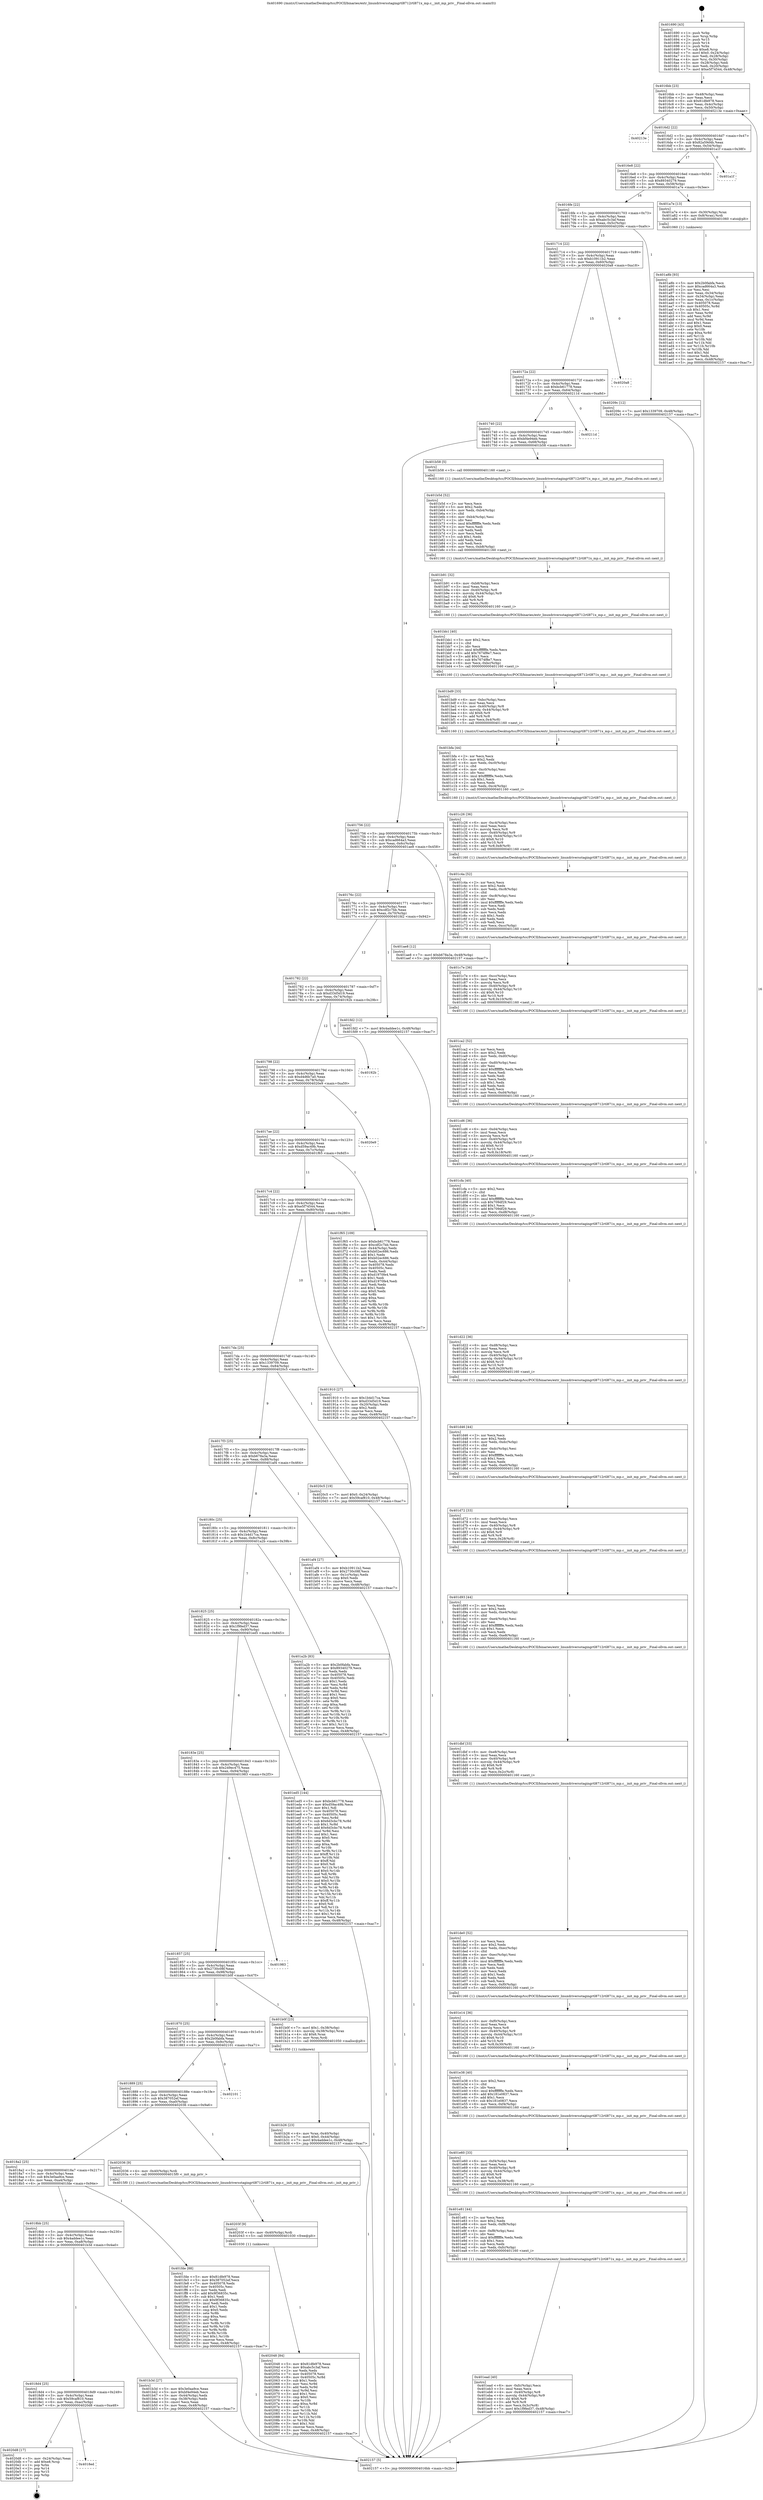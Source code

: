 digraph "0x401690" {
  label = "0x401690 (/mnt/c/Users/mathe/Desktop/tcc/POCII/binaries/extr_linuxdriversstagingrtl8712rtl871x_mp.c__init_mp_priv__Final-ollvm.out::main(0))"
  labelloc = "t"
  node[shape=record]

  Entry [label="",width=0.3,height=0.3,shape=circle,fillcolor=black,style=filled]
  "0x4016bb" [label="{
     0x4016bb [23]\l
     | [instrs]\l
     &nbsp;&nbsp;0x4016bb \<+3\>: mov -0x48(%rbp),%eax\l
     &nbsp;&nbsp;0x4016be \<+2\>: mov %eax,%ecx\l
     &nbsp;&nbsp;0x4016c0 \<+6\>: sub $0x81dfe978,%ecx\l
     &nbsp;&nbsp;0x4016c6 \<+3\>: mov %eax,-0x4c(%rbp)\l
     &nbsp;&nbsp;0x4016c9 \<+3\>: mov %ecx,-0x50(%rbp)\l
     &nbsp;&nbsp;0x4016cc \<+6\>: je 000000000040213e \<main+0xaae\>\l
  }"]
  "0x40213e" [label="{
     0x40213e\l
  }", style=dashed]
  "0x4016d2" [label="{
     0x4016d2 [22]\l
     | [instrs]\l
     &nbsp;&nbsp;0x4016d2 \<+5\>: jmp 00000000004016d7 \<main+0x47\>\l
     &nbsp;&nbsp;0x4016d7 \<+3\>: mov -0x4c(%rbp),%eax\l
     &nbsp;&nbsp;0x4016da \<+5\>: sub $0x82a59d4b,%eax\l
     &nbsp;&nbsp;0x4016df \<+3\>: mov %eax,-0x54(%rbp)\l
     &nbsp;&nbsp;0x4016e2 \<+6\>: je 0000000000401a1f \<main+0x38f\>\l
  }"]
  Exit [label="",width=0.3,height=0.3,shape=circle,fillcolor=black,style=filled,peripheries=2]
  "0x401a1f" [label="{
     0x401a1f\l
  }", style=dashed]
  "0x4016e8" [label="{
     0x4016e8 [22]\l
     | [instrs]\l
     &nbsp;&nbsp;0x4016e8 \<+5\>: jmp 00000000004016ed \<main+0x5d\>\l
     &nbsp;&nbsp;0x4016ed \<+3\>: mov -0x4c(%rbp),%eax\l
     &nbsp;&nbsp;0x4016f0 \<+5\>: sub $0x89340279,%eax\l
     &nbsp;&nbsp;0x4016f5 \<+3\>: mov %eax,-0x58(%rbp)\l
     &nbsp;&nbsp;0x4016f8 \<+6\>: je 0000000000401a7e \<main+0x3ee\>\l
  }"]
  "0x4018ed" [label="{
     0x4018ed\l
  }", style=dashed]
  "0x401a7e" [label="{
     0x401a7e [13]\l
     | [instrs]\l
     &nbsp;&nbsp;0x401a7e \<+4\>: mov -0x30(%rbp),%rax\l
     &nbsp;&nbsp;0x401a82 \<+4\>: mov 0x8(%rax),%rdi\l
     &nbsp;&nbsp;0x401a86 \<+5\>: call 0000000000401060 \<atoi@plt\>\l
     | [calls]\l
     &nbsp;&nbsp;0x401060 \{1\} (unknown)\l
  }"]
  "0x4016fe" [label="{
     0x4016fe [22]\l
     | [instrs]\l
     &nbsp;&nbsp;0x4016fe \<+5\>: jmp 0000000000401703 \<main+0x73\>\l
     &nbsp;&nbsp;0x401703 \<+3\>: mov -0x4c(%rbp),%eax\l
     &nbsp;&nbsp;0x401706 \<+5\>: sub $0xabc5c3af,%eax\l
     &nbsp;&nbsp;0x40170b \<+3\>: mov %eax,-0x5c(%rbp)\l
     &nbsp;&nbsp;0x40170e \<+6\>: je 000000000040209c \<main+0xa0c\>\l
  }"]
  "0x4020d8" [label="{
     0x4020d8 [17]\l
     | [instrs]\l
     &nbsp;&nbsp;0x4020d8 \<+3\>: mov -0x24(%rbp),%eax\l
     &nbsp;&nbsp;0x4020db \<+7\>: add $0xe8,%rsp\l
     &nbsp;&nbsp;0x4020e2 \<+1\>: pop %rbx\l
     &nbsp;&nbsp;0x4020e3 \<+2\>: pop %r14\l
     &nbsp;&nbsp;0x4020e5 \<+2\>: pop %r15\l
     &nbsp;&nbsp;0x4020e7 \<+1\>: pop %rbp\l
     &nbsp;&nbsp;0x4020e8 \<+1\>: ret\l
  }"]
  "0x40209c" [label="{
     0x40209c [12]\l
     | [instrs]\l
     &nbsp;&nbsp;0x40209c \<+7\>: movl $0x1339709,-0x48(%rbp)\l
     &nbsp;&nbsp;0x4020a3 \<+5\>: jmp 0000000000402157 \<main+0xac7\>\l
  }"]
  "0x401714" [label="{
     0x401714 [22]\l
     | [instrs]\l
     &nbsp;&nbsp;0x401714 \<+5\>: jmp 0000000000401719 \<main+0x89\>\l
     &nbsp;&nbsp;0x401719 \<+3\>: mov -0x4c(%rbp),%eax\l
     &nbsp;&nbsp;0x40171c \<+5\>: sub $0xb10911b2,%eax\l
     &nbsp;&nbsp;0x401721 \<+3\>: mov %eax,-0x60(%rbp)\l
     &nbsp;&nbsp;0x401724 \<+6\>: je 00000000004020a8 \<main+0xa18\>\l
  }"]
  "0x402048" [label="{
     0x402048 [84]\l
     | [instrs]\l
     &nbsp;&nbsp;0x402048 \<+5\>: mov $0x81dfe978,%eax\l
     &nbsp;&nbsp;0x40204d \<+5\>: mov $0xabc5c3af,%ecx\l
     &nbsp;&nbsp;0x402052 \<+2\>: xor %edx,%edx\l
     &nbsp;&nbsp;0x402054 \<+7\>: mov 0x405078,%esi\l
     &nbsp;&nbsp;0x40205b \<+8\>: mov 0x40505c,%r8d\l
     &nbsp;&nbsp;0x402063 \<+3\>: sub $0x1,%edx\l
     &nbsp;&nbsp;0x402066 \<+3\>: mov %esi,%r9d\l
     &nbsp;&nbsp;0x402069 \<+3\>: add %edx,%r9d\l
     &nbsp;&nbsp;0x40206c \<+4\>: imul %r9d,%esi\l
     &nbsp;&nbsp;0x402070 \<+3\>: and $0x1,%esi\l
     &nbsp;&nbsp;0x402073 \<+3\>: cmp $0x0,%esi\l
     &nbsp;&nbsp;0x402076 \<+4\>: sete %r10b\l
     &nbsp;&nbsp;0x40207a \<+4\>: cmp $0xa,%r8d\l
     &nbsp;&nbsp;0x40207e \<+4\>: setl %r11b\l
     &nbsp;&nbsp;0x402082 \<+3\>: mov %r10b,%bl\l
     &nbsp;&nbsp;0x402085 \<+3\>: and %r11b,%bl\l
     &nbsp;&nbsp;0x402088 \<+3\>: xor %r11b,%r10b\l
     &nbsp;&nbsp;0x40208b \<+3\>: or %r10b,%bl\l
     &nbsp;&nbsp;0x40208e \<+3\>: test $0x1,%bl\l
     &nbsp;&nbsp;0x402091 \<+3\>: cmovne %ecx,%eax\l
     &nbsp;&nbsp;0x402094 \<+3\>: mov %eax,-0x48(%rbp)\l
     &nbsp;&nbsp;0x402097 \<+5\>: jmp 0000000000402157 \<main+0xac7\>\l
  }"]
  "0x4020a8" [label="{
     0x4020a8\l
  }", style=dashed]
  "0x40172a" [label="{
     0x40172a [22]\l
     | [instrs]\l
     &nbsp;&nbsp;0x40172a \<+5\>: jmp 000000000040172f \<main+0x9f\>\l
     &nbsp;&nbsp;0x40172f \<+3\>: mov -0x4c(%rbp),%eax\l
     &nbsp;&nbsp;0x401732 \<+5\>: sub $0xbcb61778,%eax\l
     &nbsp;&nbsp;0x401737 \<+3\>: mov %eax,-0x64(%rbp)\l
     &nbsp;&nbsp;0x40173a \<+6\>: je 000000000040211d \<main+0xa8d\>\l
  }"]
  "0x40203f" [label="{
     0x40203f [9]\l
     | [instrs]\l
     &nbsp;&nbsp;0x40203f \<+4\>: mov -0x40(%rbp),%rdi\l
     &nbsp;&nbsp;0x402043 \<+5\>: call 0000000000401030 \<free@plt\>\l
     | [calls]\l
     &nbsp;&nbsp;0x401030 \{1\} (unknown)\l
  }"]
  "0x40211d" [label="{
     0x40211d\l
  }", style=dashed]
  "0x401740" [label="{
     0x401740 [22]\l
     | [instrs]\l
     &nbsp;&nbsp;0x401740 \<+5\>: jmp 0000000000401745 \<main+0xb5\>\l
     &nbsp;&nbsp;0x401745 \<+3\>: mov -0x4c(%rbp),%eax\l
     &nbsp;&nbsp;0x401748 \<+5\>: sub $0xbf4e94eb,%eax\l
     &nbsp;&nbsp;0x40174d \<+3\>: mov %eax,-0x68(%rbp)\l
     &nbsp;&nbsp;0x401750 \<+6\>: je 0000000000401b58 \<main+0x4c8\>\l
  }"]
  "0x401ead" [label="{
     0x401ead [40]\l
     | [instrs]\l
     &nbsp;&nbsp;0x401ead \<+6\>: mov -0xfc(%rbp),%ecx\l
     &nbsp;&nbsp;0x401eb3 \<+3\>: imul %eax,%ecx\l
     &nbsp;&nbsp;0x401eb6 \<+4\>: mov -0x40(%rbp),%r8\l
     &nbsp;&nbsp;0x401eba \<+4\>: movslq -0x44(%rbp),%r9\l
     &nbsp;&nbsp;0x401ebe \<+4\>: shl $0x6,%r9\l
     &nbsp;&nbsp;0x401ec2 \<+3\>: add %r9,%r8\l
     &nbsp;&nbsp;0x401ec5 \<+4\>: mov %ecx,0x3c(%r8)\l
     &nbsp;&nbsp;0x401ec9 \<+7\>: movl $0x1f9fed37,-0x48(%rbp)\l
     &nbsp;&nbsp;0x401ed0 \<+5\>: jmp 0000000000402157 \<main+0xac7\>\l
  }"]
  "0x401b58" [label="{
     0x401b58 [5]\l
     | [instrs]\l
     &nbsp;&nbsp;0x401b58 \<+5\>: call 0000000000401160 \<next_i\>\l
     | [calls]\l
     &nbsp;&nbsp;0x401160 \{1\} (/mnt/c/Users/mathe/Desktop/tcc/POCII/binaries/extr_linuxdriversstagingrtl8712rtl871x_mp.c__init_mp_priv__Final-ollvm.out::next_i)\l
  }"]
  "0x401756" [label="{
     0x401756 [22]\l
     | [instrs]\l
     &nbsp;&nbsp;0x401756 \<+5\>: jmp 000000000040175b \<main+0xcb\>\l
     &nbsp;&nbsp;0x40175b \<+3\>: mov -0x4c(%rbp),%eax\l
     &nbsp;&nbsp;0x40175e \<+5\>: sub $0xcad664a3,%eax\l
     &nbsp;&nbsp;0x401763 \<+3\>: mov %eax,-0x6c(%rbp)\l
     &nbsp;&nbsp;0x401766 \<+6\>: je 0000000000401ae8 \<main+0x458\>\l
  }"]
  "0x401e81" [label="{
     0x401e81 [44]\l
     | [instrs]\l
     &nbsp;&nbsp;0x401e81 \<+2\>: xor %ecx,%ecx\l
     &nbsp;&nbsp;0x401e83 \<+5\>: mov $0x2,%edx\l
     &nbsp;&nbsp;0x401e88 \<+6\>: mov %edx,-0xf8(%rbp)\l
     &nbsp;&nbsp;0x401e8e \<+1\>: cltd\l
     &nbsp;&nbsp;0x401e8f \<+6\>: mov -0xf8(%rbp),%esi\l
     &nbsp;&nbsp;0x401e95 \<+2\>: idiv %esi\l
     &nbsp;&nbsp;0x401e97 \<+6\>: imul $0xfffffffe,%edx,%edx\l
     &nbsp;&nbsp;0x401e9d \<+3\>: sub $0x1,%ecx\l
     &nbsp;&nbsp;0x401ea0 \<+2\>: sub %ecx,%edx\l
     &nbsp;&nbsp;0x401ea2 \<+6\>: mov %edx,-0xfc(%rbp)\l
     &nbsp;&nbsp;0x401ea8 \<+5\>: call 0000000000401160 \<next_i\>\l
     | [calls]\l
     &nbsp;&nbsp;0x401160 \{1\} (/mnt/c/Users/mathe/Desktop/tcc/POCII/binaries/extr_linuxdriversstagingrtl8712rtl871x_mp.c__init_mp_priv__Final-ollvm.out::next_i)\l
  }"]
  "0x401ae8" [label="{
     0x401ae8 [12]\l
     | [instrs]\l
     &nbsp;&nbsp;0x401ae8 \<+7\>: movl $0xb678a3a,-0x48(%rbp)\l
     &nbsp;&nbsp;0x401aef \<+5\>: jmp 0000000000402157 \<main+0xac7\>\l
  }"]
  "0x40176c" [label="{
     0x40176c [22]\l
     | [instrs]\l
     &nbsp;&nbsp;0x40176c \<+5\>: jmp 0000000000401771 \<main+0xe1\>\l
     &nbsp;&nbsp;0x401771 \<+3\>: mov -0x4c(%rbp),%eax\l
     &nbsp;&nbsp;0x401774 \<+5\>: sub $0xcdf2c7bb,%eax\l
     &nbsp;&nbsp;0x401779 \<+3\>: mov %eax,-0x70(%rbp)\l
     &nbsp;&nbsp;0x40177c \<+6\>: je 0000000000401fd2 \<main+0x942\>\l
  }"]
  "0x401e60" [label="{
     0x401e60 [33]\l
     | [instrs]\l
     &nbsp;&nbsp;0x401e60 \<+6\>: mov -0xf4(%rbp),%ecx\l
     &nbsp;&nbsp;0x401e66 \<+3\>: imul %eax,%ecx\l
     &nbsp;&nbsp;0x401e69 \<+4\>: mov -0x40(%rbp),%r8\l
     &nbsp;&nbsp;0x401e6d \<+4\>: movslq -0x44(%rbp),%r9\l
     &nbsp;&nbsp;0x401e71 \<+4\>: shl $0x6,%r9\l
     &nbsp;&nbsp;0x401e75 \<+3\>: add %r9,%r8\l
     &nbsp;&nbsp;0x401e78 \<+4\>: mov %ecx,0x38(%r8)\l
     &nbsp;&nbsp;0x401e7c \<+5\>: call 0000000000401160 \<next_i\>\l
     | [calls]\l
     &nbsp;&nbsp;0x401160 \{1\} (/mnt/c/Users/mathe/Desktop/tcc/POCII/binaries/extr_linuxdriversstagingrtl8712rtl871x_mp.c__init_mp_priv__Final-ollvm.out::next_i)\l
  }"]
  "0x401fd2" [label="{
     0x401fd2 [12]\l
     | [instrs]\l
     &nbsp;&nbsp;0x401fd2 \<+7\>: movl $0x4addee1c,-0x48(%rbp)\l
     &nbsp;&nbsp;0x401fd9 \<+5\>: jmp 0000000000402157 \<main+0xac7\>\l
  }"]
  "0x401782" [label="{
     0x401782 [22]\l
     | [instrs]\l
     &nbsp;&nbsp;0x401782 \<+5\>: jmp 0000000000401787 \<main+0xf7\>\l
     &nbsp;&nbsp;0x401787 \<+3\>: mov -0x4c(%rbp),%eax\l
     &nbsp;&nbsp;0x40178a \<+5\>: sub $0xd33d5d19,%eax\l
     &nbsp;&nbsp;0x40178f \<+3\>: mov %eax,-0x74(%rbp)\l
     &nbsp;&nbsp;0x401792 \<+6\>: je 000000000040192b \<main+0x29b\>\l
  }"]
  "0x401e38" [label="{
     0x401e38 [40]\l
     | [instrs]\l
     &nbsp;&nbsp;0x401e38 \<+5\>: mov $0x2,%ecx\l
     &nbsp;&nbsp;0x401e3d \<+1\>: cltd\l
     &nbsp;&nbsp;0x401e3e \<+2\>: idiv %ecx\l
     &nbsp;&nbsp;0x401e40 \<+6\>: imul $0xfffffffe,%edx,%ecx\l
     &nbsp;&nbsp;0x401e46 \<+6\>: add $0x181e0837,%ecx\l
     &nbsp;&nbsp;0x401e4c \<+3\>: add $0x1,%ecx\l
     &nbsp;&nbsp;0x401e4f \<+6\>: sub $0x181e0837,%ecx\l
     &nbsp;&nbsp;0x401e55 \<+6\>: mov %ecx,-0xf4(%rbp)\l
     &nbsp;&nbsp;0x401e5b \<+5\>: call 0000000000401160 \<next_i\>\l
     | [calls]\l
     &nbsp;&nbsp;0x401160 \{1\} (/mnt/c/Users/mathe/Desktop/tcc/POCII/binaries/extr_linuxdriversstagingrtl8712rtl871x_mp.c__init_mp_priv__Final-ollvm.out::next_i)\l
  }"]
  "0x40192b" [label="{
     0x40192b\l
  }", style=dashed]
  "0x401798" [label="{
     0x401798 [22]\l
     | [instrs]\l
     &nbsp;&nbsp;0x401798 \<+5\>: jmp 000000000040179d \<main+0x10d\>\l
     &nbsp;&nbsp;0x40179d \<+3\>: mov -0x4c(%rbp),%eax\l
     &nbsp;&nbsp;0x4017a0 \<+5\>: sub $0xd4d6b7a0,%eax\l
     &nbsp;&nbsp;0x4017a5 \<+3\>: mov %eax,-0x78(%rbp)\l
     &nbsp;&nbsp;0x4017a8 \<+6\>: je 00000000004020e9 \<main+0xa59\>\l
  }"]
  "0x401e14" [label="{
     0x401e14 [36]\l
     | [instrs]\l
     &nbsp;&nbsp;0x401e14 \<+6\>: mov -0xf0(%rbp),%ecx\l
     &nbsp;&nbsp;0x401e1a \<+3\>: imul %eax,%ecx\l
     &nbsp;&nbsp;0x401e1d \<+3\>: movslq %ecx,%r8\l
     &nbsp;&nbsp;0x401e20 \<+4\>: mov -0x40(%rbp),%r9\l
     &nbsp;&nbsp;0x401e24 \<+4\>: movslq -0x44(%rbp),%r10\l
     &nbsp;&nbsp;0x401e28 \<+4\>: shl $0x6,%r10\l
     &nbsp;&nbsp;0x401e2c \<+3\>: add %r10,%r9\l
     &nbsp;&nbsp;0x401e2f \<+4\>: mov %r8,0x30(%r9)\l
     &nbsp;&nbsp;0x401e33 \<+5\>: call 0000000000401160 \<next_i\>\l
     | [calls]\l
     &nbsp;&nbsp;0x401160 \{1\} (/mnt/c/Users/mathe/Desktop/tcc/POCII/binaries/extr_linuxdriversstagingrtl8712rtl871x_mp.c__init_mp_priv__Final-ollvm.out::next_i)\l
  }"]
  "0x4020e9" [label="{
     0x4020e9\l
  }", style=dashed]
  "0x4017ae" [label="{
     0x4017ae [22]\l
     | [instrs]\l
     &nbsp;&nbsp;0x4017ae \<+5\>: jmp 00000000004017b3 \<main+0x123\>\l
     &nbsp;&nbsp;0x4017b3 \<+3\>: mov -0x4c(%rbp),%eax\l
     &nbsp;&nbsp;0x4017b6 \<+5\>: sub $0xd59ac49b,%eax\l
     &nbsp;&nbsp;0x4017bb \<+3\>: mov %eax,-0x7c(%rbp)\l
     &nbsp;&nbsp;0x4017be \<+6\>: je 0000000000401f65 \<main+0x8d5\>\l
  }"]
  "0x401de0" [label="{
     0x401de0 [52]\l
     | [instrs]\l
     &nbsp;&nbsp;0x401de0 \<+2\>: xor %ecx,%ecx\l
     &nbsp;&nbsp;0x401de2 \<+5\>: mov $0x2,%edx\l
     &nbsp;&nbsp;0x401de7 \<+6\>: mov %edx,-0xec(%rbp)\l
     &nbsp;&nbsp;0x401ded \<+1\>: cltd\l
     &nbsp;&nbsp;0x401dee \<+6\>: mov -0xec(%rbp),%esi\l
     &nbsp;&nbsp;0x401df4 \<+2\>: idiv %esi\l
     &nbsp;&nbsp;0x401df6 \<+6\>: imul $0xfffffffe,%edx,%edx\l
     &nbsp;&nbsp;0x401dfc \<+2\>: mov %ecx,%edi\l
     &nbsp;&nbsp;0x401dfe \<+2\>: sub %edx,%edi\l
     &nbsp;&nbsp;0x401e00 \<+2\>: mov %ecx,%edx\l
     &nbsp;&nbsp;0x401e02 \<+3\>: sub $0x1,%edx\l
     &nbsp;&nbsp;0x401e05 \<+2\>: add %edx,%edi\l
     &nbsp;&nbsp;0x401e07 \<+2\>: sub %edi,%ecx\l
     &nbsp;&nbsp;0x401e09 \<+6\>: mov %ecx,-0xf0(%rbp)\l
     &nbsp;&nbsp;0x401e0f \<+5\>: call 0000000000401160 \<next_i\>\l
     | [calls]\l
     &nbsp;&nbsp;0x401160 \{1\} (/mnt/c/Users/mathe/Desktop/tcc/POCII/binaries/extr_linuxdriversstagingrtl8712rtl871x_mp.c__init_mp_priv__Final-ollvm.out::next_i)\l
  }"]
  "0x401f65" [label="{
     0x401f65 [109]\l
     | [instrs]\l
     &nbsp;&nbsp;0x401f65 \<+5\>: mov $0xbcb61778,%eax\l
     &nbsp;&nbsp;0x401f6a \<+5\>: mov $0xcdf2c7bb,%ecx\l
     &nbsp;&nbsp;0x401f6f \<+3\>: mov -0x44(%rbp),%edx\l
     &nbsp;&nbsp;0x401f72 \<+6\>: sub $0xb02ec686,%edx\l
     &nbsp;&nbsp;0x401f78 \<+3\>: add $0x1,%edx\l
     &nbsp;&nbsp;0x401f7b \<+6\>: add $0xb02ec686,%edx\l
     &nbsp;&nbsp;0x401f81 \<+3\>: mov %edx,-0x44(%rbp)\l
     &nbsp;&nbsp;0x401f84 \<+7\>: mov 0x405078,%edx\l
     &nbsp;&nbsp;0x401f8b \<+7\>: mov 0x40505c,%esi\l
     &nbsp;&nbsp;0x401f92 \<+2\>: mov %edx,%edi\l
     &nbsp;&nbsp;0x401f94 \<+6\>: sub $0xd1970fe4,%edi\l
     &nbsp;&nbsp;0x401f9a \<+3\>: sub $0x1,%edi\l
     &nbsp;&nbsp;0x401f9d \<+6\>: add $0xd1970fe4,%edi\l
     &nbsp;&nbsp;0x401fa3 \<+3\>: imul %edi,%edx\l
     &nbsp;&nbsp;0x401fa6 \<+3\>: and $0x1,%edx\l
     &nbsp;&nbsp;0x401fa9 \<+3\>: cmp $0x0,%edx\l
     &nbsp;&nbsp;0x401fac \<+4\>: sete %r8b\l
     &nbsp;&nbsp;0x401fb0 \<+3\>: cmp $0xa,%esi\l
     &nbsp;&nbsp;0x401fb3 \<+4\>: setl %r9b\l
     &nbsp;&nbsp;0x401fb7 \<+3\>: mov %r8b,%r10b\l
     &nbsp;&nbsp;0x401fba \<+3\>: and %r9b,%r10b\l
     &nbsp;&nbsp;0x401fbd \<+3\>: xor %r9b,%r8b\l
     &nbsp;&nbsp;0x401fc0 \<+3\>: or %r8b,%r10b\l
     &nbsp;&nbsp;0x401fc3 \<+4\>: test $0x1,%r10b\l
     &nbsp;&nbsp;0x401fc7 \<+3\>: cmovne %ecx,%eax\l
     &nbsp;&nbsp;0x401fca \<+3\>: mov %eax,-0x48(%rbp)\l
     &nbsp;&nbsp;0x401fcd \<+5\>: jmp 0000000000402157 \<main+0xac7\>\l
  }"]
  "0x4017c4" [label="{
     0x4017c4 [22]\l
     | [instrs]\l
     &nbsp;&nbsp;0x4017c4 \<+5\>: jmp 00000000004017c9 \<main+0x139\>\l
     &nbsp;&nbsp;0x4017c9 \<+3\>: mov -0x4c(%rbp),%eax\l
     &nbsp;&nbsp;0x4017cc \<+5\>: sub $0xe5f74544,%eax\l
     &nbsp;&nbsp;0x4017d1 \<+3\>: mov %eax,-0x80(%rbp)\l
     &nbsp;&nbsp;0x4017d4 \<+6\>: je 0000000000401910 \<main+0x280\>\l
  }"]
  "0x401dbf" [label="{
     0x401dbf [33]\l
     | [instrs]\l
     &nbsp;&nbsp;0x401dbf \<+6\>: mov -0xe8(%rbp),%ecx\l
     &nbsp;&nbsp;0x401dc5 \<+3\>: imul %eax,%ecx\l
     &nbsp;&nbsp;0x401dc8 \<+4\>: mov -0x40(%rbp),%r8\l
     &nbsp;&nbsp;0x401dcc \<+4\>: movslq -0x44(%rbp),%r9\l
     &nbsp;&nbsp;0x401dd0 \<+4\>: shl $0x6,%r9\l
     &nbsp;&nbsp;0x401dd4 \<+3\>: add %r9,%r8\l
     &nbsp;&nbsp;0x401dd7 \<+4\>: mov %ecx,0x2c(%r8)\l
     &nbsp;&nbsp;0x401ddb \<+5\>: call 0000000000401160 \<next_i\>\l
     | [calls]\l
     &nbsp;&nbsp;0x401160 \{1\} (/mnt/c/Users/mathe/Desktop/tcc/POCII/binaries/extr_linuxdriversstagingrtl8712rtl871x_mp.c__init_mp_priv__Final-ollvm.out::next_i)\l
  }"]
  "0x401910" [label="{
     0x401910 [27]\l
     | [instrs]\l
     &nbsp;&nbsp;0x401910 \<+5\>: mov $0x1b4d17ca,%eax\l
     &nbsp;&nbsp;0x401915 \<+5\>: mov $0xd33d5d19,%ecx\l
     &nbsp;&nbsp;0x40191a \<+3\>: mov -0x20(%rbp),%edx\l
     &nbsp;&nbsp;0x40191d \<+3\>: cmp $0x2,%edx\l
     &nbsp;&nbsp;0x401920 \<+3\>: cmovne %ecx,%eax\l
     &nbsp;&nbsp;0x401923 \<+3\>: mov %eax,-0x48(%rbp)\l
     &nbsp;&nbsp;0x401926 \<+5\>: jmp 0000000000402157 \<main+0xac7\>\l
  }"]
  "0x4017da" [label="{
     0x4017da [25]\l
     | [instrs]\l
     &nbsp;&nbsp;0x4017da \<+5\>: jmp 00000000004017df \<main+0x14f\>\l
     &nbsp;&nbsp;0x4017df \<+3\>: mov -0x4c(%rbp),%eax\l
     &nbsp;&nbsp;0x4017e2 \<+5\>: sub $0x1339709,%eax\l
     &nbsp;&nbsp;0x4017e7 \<+6\>: mov %eax,-0x84(%rbp)\l
     &nbsp;&nbsp;0x4017ed \<+6\>: je 00000000004020c5 \<main+0xa35\>\l
  }"]
  "0x402157" [label="{
     0x402157 [5]\l
     | [instrs]\l
     &nbsp;&nbsp;0x402157 \<+5\>: jmp 00000000004016bb \<main+0x2b\>\l
  }"]
  "0x401690" [label="{
     0x401690 [43]\l
     | [instrs]\l
     &nbsp;&nbsp;0x401690 \<+1\>: push %rbp\l
     &nbsp;&nbsp;0x401691 \<+3\>: mov %rsp,%rbp\l
     &nbsp;&nbsp;0x401694 \<+2\>: push %r15\l
     &nbsp;&nbsp;0x401696 \<+2\>: push %r14\l
     &nbsp;&nbsp;0x401698 \<+1\>: push %rbx\l
     &nbsp;&nbsp;0x401699 \<+7\>: sub $0xe8,%rsp\l
     &nbsp;&nbsp;0x4016a0 \<+7\>: movl $0x0,-0x24(%rbp)\l
     &nbsp;&nbsp;0x4016a7 \<+3\>: mov %edi,-0x28(%rbp)\l
     &nbsp;&nbsp;0x4016aa \<+4\>: mov %rsi,-0x30(%rbp)\l
     &nbsp;&nbsp;0x4016ae \<+3\>: mov -0x28(%rbp),%edi\l
     &nbsp;&nbsp;0x4016b1 \<+3\>: mov %edi,-0x20(%rbp)\l
     &nbsp;&nbsp;0x4016b4 \<+7\>: movl $0xe5f74544,-0x48(%rbp)\l
  }"]
  "0x401d93" [label="{
     0x401d93 [44]\l
     | [instrs]\l
     &nbsp;&nbsp;0x401d93 \<+2\>: xor %ecx,%ecx\l
     &nbsp;&nbsp;0x401d95 \<+5\>: mov $0x2,%edx\l
     &nbsp;&nbsp;0x401d9a \<+6\>: mov %edx,-0xe4(%rbp)\l
     &nbsp;&nbsp;0x401da0 \<+1\>: cltd\l
     &nbsp;&nbsp;0x401da1 \<+6\>: mov -0xe4(%rbp),%esi\l
     &nbsp;&nbsp;0x401da7 \<+2\>: idiv %esi\l
     &nbsp;&nbsp;0x401da9 \<+6\>: imul $0xfffffffe,%edx,%edx\l
     &nbsp;&nbsp;0x401daf \<+3\>: sub $0x1,%ecx\l
     &nbsp;&nbsp;0x401db2 \<+2\>: sub %ecx,%edx\l
     &nbsp;&nbsp;0x401db4 \<+6\>: mov %edx,-0xe8(%rbp)\l
     &nbsp;&nbsp;0x401dba \<+5\>: call 0000000000401160 \<next_i\>\l
     | [calls]\l
     &nbsp;&nbsp;0x401160 \{1\} (/mnt/c/Users/mathe/Desktop/tcc/POCII/binaries/extr_linuxdriversstagingrtl8712rtl871x_mp.c__init_mp_priv__Final-ollvm.out::next_i)\l
  }"]
  "0x4020c5" [label="{
     0x4020c5 [19]\l
     | [instrs]\l
     &nbsp;&nbsp;0x4020c5 \<+7\>: movl $0x0,-0x24(%rbp)\l
     &nbsp;&nbsp;0x4020cc \<+7\>: movl $0x59caf810,-0x48(%rbp)\l
     &nbsp;&nbsp;0x4020d3 \<+5\>: jmp 0000000000402157 \<main+0xac7\>\l
  }"]
  "0x4017f3" [label="{
     0x4017f3 [25]\l
     | [instrs]\l
     &nbsp;&nbsp;0x4017f3 \<+5\>: jmp 00000000004017f8 \<main+0x168\>\l
     &nbsp;&nbsp;0x4017f8 \<+3\>: mov -0x4c(%rbp),%eax\l
     &nbsp;&nbsp;0x4017fb \<+5\>: sub $0xb678a3a,%eax\l
     &nbsp;&nbsp;0x401800 \<+6\>: mov %eax,-0x88(%rbp)\l
     &nbsp;&nbsp;0x401806 \<+6\>: je 0000000000401af4 \<main+0x464\>\l
  }"]
  "0x401d72" [label="{
     0x401d72 [33]\l
     | [instrs]\l
     &nbsp;&nbsp;0x401d72 \<+6\>: mov -0xe0(%rbp),%ecx\l
     &nbsp;&nbsp;0x401d78 \<+3\>: imul %eax,%ecx\l
     &nbsp;&nbsp;0x401d7b \<+4\>: mov -0x40(%rbp),%r8\l
     &nbsp;&nbsp;0x401d7f \<+4\>: movslq -0x44(%rbp),%r9\l
     &nbsp;&nbsp;0x401d83 \<+4\>: shl $0x6,%r9\l
     &nbsp;&nbsp;0x401d87 \<+3\>: add %r9,%r8\l
     &nbsp;&nbsp;0x401d8a \<+4\>: mov %ecx,0x28(%r8)\l
     &nbsp;&nbsp;0x401d8e \<+5\>: call 0000000000401160 \<next_i\>\l
     | [calls]\l
     &nbsp;&nbsp;0x401160 \{1\} (/mnt/c/Users/mathe/Desktop/tcc/POCII/binaries/extr_linuxdriversstagingrtl8712rtl871x_mp.c__init_mp_priv__Final-ollvm.out::next_i)\l
  }"]
  "0x401af4" [label="{
     0x401af4 [27]\l
     | [instrs]\l
     &nbsp;&nbsp;0x401af4 \<+5\>: mov $0xb10911b2,%eax\l
     &nbsp;&nbsp;0x401af9 \<+5\>: mov $0x2730c08f,%ecx\l
     &nbsp;&nbsp;0x401afe \<+3\>: mov -0x1c(%rbp),%edx\l
     &nbsp;&nbsp;0x401b01 \<+3\>: cmp $0x0,%edx\l
     &nbsp;&nbsp;0x401b04 \<+3\>: cmove %ecx,%eax\l
     &nbsp;&nbsp;0x401b07 \<+3\>: mov %eax,-0x48(%rbp)\l
     &nbsp;&nbsp;0x401b0a \<+5\>: jmp 0000000000402157 \<main+0xac7\>\l
  }"]
  "0x40180c" [label="{
     0x40180c [25]\l
     | [instrs]\l
     &nbsp;&nbsp;0x40180c \<+5\>: jmp 0000000000401811 \<main+0x181\>\l
     &nbsp;&nbsp;0x401811 \<+3\>: mov -0x4c(%rbp),%eax\l
     &nbsp;&nbsp;0x401814 \<+5\>: sub $0x1b4d17ca,%eax\l
     &nbsp;&nbsp;0x401819 \<+6\>: mov %eax,-0x8c(%rbp)\l
     &nbsp;&nbsp;0x40181f \<+6\>: je 0000000000401a2b \<main+0x39b\>\l
  }"]
  "0x401d46" [label="{
     0x401d46 [44]\l
     | [instrs]\l
     &nbsp;&nbsp;0x401d46 \<+2\>: xor %ecx,%ecx\l
     &nbsp;&nbsp;0x401d48 \<+5\>: mov $0x2,%edx\l
     &nbsp;&nbsp;0x401d4d \<+6\>: mov %edx,-0xdc(%rbp)\l
     &nbsp;&nbsp;0x401d53 \<+1\>: cltd\l
     &nbsp;&nbsp;0x401d54 \<+6\>: mov -0xdc(%rbp),%esi\l
     &nbsp;&nbsp;0x401d5a \<+2\>: idiv %esi\l
     &nbsp;&nbsp;0x401d5c \<+6\>: imul $0xfffffffe,%edx,%edx\l
     &nbsp;&nbsp;0x401d62 \<+3\>: sub $0x1,%ecx\l
     &nbsp;&nbsp;0x401d65 \<+2\>: sub %ecx,%edx\l
     &nbsp;&nbsp;0x401d67 \<+6\>: mov %edx,-0xe0(%rbp)\l
     &nbsp;&nbsp;0x401d6d \<+5\>: call 0000000000401160 \<next_i\>\l
     | [calls]\l
     &nbsp;&nbsp;0x401160 \{1\} (/mnt/c/Users/mathe/Desktop/tcc/POCII/binaries/extr_linuxdriversstagingrtl8712rtl871x_mp.c__init_mp_priv__Final-ollvm.out::next_i)\l
  }"]
  "0x401a2b" [label="{
     0x401a2b [83]\l
     | [instrs]\l
     &nbsp;&nbsp;0x401a2b \<+5\>: mov $0x2b0fabfa,%eax\l
     &nbsp;&nbsp;0x401a30 \<+5\>: mov $0x89340279,%ecx\l
     &nbsp;&nbsp;0x401a35 \<+2\>: xor %edx,%edx\l
     &nbsp;&nbsp;0x401a37 \<+7\>: mov 0x405078,%esi\l
     &nbsp;&nbsp;0x401a3e \<+7\>: mov 0x40505c,%edi\l
     &nbsp;&nbsp;0x401a45 \<+3\>: sub $0x1,%edx\l
     &nbsp;&nbsp;0x401a48 \<+3\>: mov %esi,%r8d\l
     &nbsp;&nbsp;0x401a4b \<+3\>: add %edx,%r8d\l
     &nbsp;&nbsp;0x401a4e \<+4\>: imul %r8d,%esi\l
     &nbsp;&nbsp;0x401a52 \<+3\>: and $0x1,%esi\l
     &nbsp;&nbsp;0x401a55 \<+3\>: cmp $0x0,%esi\l
     &nbsp;&nbsp;0x401a58 \<+4\>: sete %r9b\l
     &nbsp;&nbsp;0x401a5c \<+3\>: cmp $0xa,%edi\l
     &nbsp;&nbsp;0x401a5f \<+4\>: setl %r10b\l
     &nbsp;&nbsp;0x401a63 \<+3\>: mov %r9b,%r11b\l
     &nbsp;&nbsp;0x401a66 \<+3\>: and %r10b,%r11b\l
     &nbsp;&nbsp;0x401a69 \<+3\>: xor %r10b,%r9b\l
     &nbsp;&nbsp;0x401a6c \<+3\>: or %r9b,%r11b\l
     &nbsp;&nbsp;0x401a6f \<+4\>: test $0x1,%r11b\l
     &nbsp;&nbsp;0x401a73 \<+3\>: cmovne %ecx,%eax\l
     &nbsp;&nbsp;0x401a76 \<+3\>: mov %eax,-0x48(%rbp)\l
     &nbsp;&nbsp;0x401a79 \<+5\>: jmp 0000000000402157 \<main+0xac7\>\l
  }"]
  "0x401825" [label="{
     0x401825 [25]\l
     | [instrs]\l
     &nbsp;&nbsp;0x401825 \<+5\>: jmp 000000000040182a \<main+0x19a\>\l
     &nbsp;&nbsp;0x40182a \<+3\>: mov -0x4c(%rbp),%eax\l
     &nbsp;&nbsp;0x40182d \<+5\>: sub $0x1f9fed37,%eax\l
     &nbsp;&nbsp;0x401832 \<+6\>: mov %eax,-0x90(%rbp)\l
     &nbsp;&nbsp;0x401838 \<+6\>: je 0000000000401ed5 \<main+0x845\>\l
  }"]
  "0x401a8b" [label="{
     0x401a8b [93]\l
     | [instrs]\l
     &nbsp;&nbsp;0x401a8b \<+5\>: mov $0x2b0fabfa,%ecx\l
     &nbsp;&nbsp;0x401a90 \<+5\>: mov $0xcad664a3,%edx\l
     &nbsp;&nbsp;0x401a95 \<+2\>: xor %esi,%esi\l
     &nbsp;&nbsp;0x401a97 \<+3\>: mov %eax,-0x34(%rbp)\l
     &nbsp;&nbsp;0x401a9a \<+3\>: mov -0x34(%rbp),%eax\l
     &nbsp;&nbsp;0x401a9d \<+3\>: mov %eax,-0x1c(%rbp)\l
     &nbsp;&nbsp;0x401aa0 \<+7\>: mov 0x405078,%eax\l
     &nbsp;&nbsp;0x401aa7 \<+8\>: mov 0x40505c,%r8d\l
     &nbsp;&nbsp;0x401aaf \<+3\>: sub $0x1,%esi\l
     &nbsp;&nbsp;0x401ab2 \<+3\>: mov %eax,%r9d\l
     &nbsp;&nbsp;0x401ab5 \<+3\>: add %esi,%r9d\l
     &nbsp;&nbsp;0x401ab8 \<+4\>: imul %r9d,%eax\l
     &nbsp;&nbsp;0x401abc \<+3\>: and $0x1,%eax\l
     &nbsp;&nbsp;0x401abf \<+3\>: cmp $0x0,%eax\l
     &nbsp;&nbsp;0x401ac2 \<+4\>: sete %r10b\l
     &nbsp;&nbsp;0x401ac6 \<+4\>: cmp $0xa,%r8d\l
     &nbsp;&nbsp;0x401aca \<+4\>: setl %r11b\l
     &nbsp;&nbsp;0x401ace \<+3\>: mov %r10b,%bl\l
     &nbsp;&nbsp;0x401ad1 \<+3\>: and %r11b,%bl\l
     &nbsp;&nbsp;0x401ad4 \<+3\>: xor %r11b,%r10b\l
     &nbsp;&nbsp;0x401ad7 \<+3\>: or %r10b,%bl\l
     &nbsp;&nbsp;0x401ada \<+3\>: test $0x1,%bl\l
     &nbsp;&nbsp;0x401add \<+3\>: cmovne %edx,%ecx\l
     &nbsp;&nbsp;0x401ae0 \<+3\>: mov %ecx,-0x48(%rbp)\l
     &nbsp;&nbsp;0x401ae3 \<+5\>: jmp 0000000000402157 \<main+0xac7\>\l
  }"]
  "0x401d22" [label="{
     0x401d22 [36]\l
     | [instrs]\l
     &nbsp;&nbsp;0x401d22 \<+6\>: mov -0xd8(%rbp),%ecx\l
     &nbsp;&nbsp;0x401d28 \<+3\>: imul %eax,%ecx\l
     &nbsp;&nbsp;0x401d2b \<+3\>: movslq %ecx,%r8\l
     &nbsp;&nbsp;0x401d2e \<+4\>: mov -0x40(%rbp),%r9\l
     &nbsp;&nbsp;0x401d32 \<+4\>: movslq -0x44(%rbp),%r10\l
     &nbsp;&nbsp;0x401d36 \<+4\>: shl $0x6,%r10\l
     &nbsp;&nbsp;0x401d3a \<+3\>: add %r10,%r9\l
     &nbsp;&nbsp;0x401d3d \<+4\>: mov %r8,0x20(%r9)\l
     &nbsp;&nbsp;0x401d41 \<+5\>: call 0000000000401160 \<next_i\>\l
     | [calls]\l
     &nbsp;&nbsp;0x401160 \{1\} (/mnt/c/Users/mathe/Desktop/tcc/POCII/binaries/extr_linuxdriversstagingrtl8712rtl871x_mp.c__init_mp_priv__Final-ollvm.out::next_i)\l
  }"]
  "0x401ed5" [label="{
     0x401ed5 [144]\l
     | [instrs]\l
     &nbsp;&nbsp;0x401ed5 \<+5\>: mov $0xbcb61778,%eax\l
     &nbsp;&nbsp;0x401eda \<+5\>: mov $0xd59ac49b,%ecx\l
     &nbsp;&nbsp;0x401edf \<+2\>: mov $0x1,%dl\l
     &nbsp;&nbsp;0x401ee1 \<+7\>: mov 0x405078,%esi\l
     &nbsp;&nbsp;0x401ee8 \<+7\>: mov 0x40505c,%edi\l
     &nbsp;&nbsp;0x401eef \<+3\>: mov %esi,%r8d\l
     &nbsp;&nbsp;0x401ef2 \<+7\>: sub $0x6d3cbc78,%r8d\l
     &nbsp;&nbsp;0x401ef9 \<+4\>: sub $0x1,%r8d\l
     &nbsp;&nbsp;0x401efd \<+7\>: add $0x6d3cbc78,%r8d\l
     &nbsp;&nbsp;0x401f04 \<+4\>: imul %r8d,%esi\l
     &nbsp;&nbsp;0x401f08 \<+3\>: and $0x1,%esi\l
     &nbsp;&nbsp;0x401f0b \<+3\>: cmp $0x0,%esi\l
     &nbsp;&nbsp;0x401f0e \<+4\>: sete %r9b\l
     &nbsp;&nbsp;0x401f12 \<+3\>: cmp $0xa,%edi\l
     &nbsp;&nbsp;0x401f15 \<+4\>: setl %r10b\l
     &nbsp;&nbsp;0x401f19 \<+3\>: mov %r9b,%r11b\l
     &nbsp;&nbsp;0x401f1c \<+4\>: xor $0xff,%r11b\l
     &nbsp;&nbsp;0x401f20 \<+3\>: mov %r10b,%bl\l
     &nbsp;&nbsp;0x401f23 \<+3\>: xor $0xff,%bl\l
     &nbsp;&nbsp;0x401f26 \<+3\>: xor $0x0,%dl\l
     &nbsp;&nbsp;0x401f29 \<+3\>: mov %r11b,%r14b\l
     &nbsp;&nbsp;0x401f2c \<+4\>: and $0x0,%r14b\l
     &nbsp;&nbsp;0x401f30 \<+3\>: and %dl,%r9b\l
     &nbsp;&nbsp;0x401f33 \<+3\>: mov %bl,%r15b\l
     &nbsp;&nbsp;0x401f36 \<+4\>: and $0x0,%r15b\l
     &nbsp;&nbsp;0x401f3a \<+3\>: and %dl,%r10b\l
     &nbsp;&nbsp;0x401f3d \<+3\>: or %r9b,%r14b\l
     &nbsp;&nbsp;0x401f40 \<+3\>: or %r10b,%r15b\l
     &nbsp;&nbsp;0x401f43 \<+3\>: xor %r15b,%r14b\l
     &nbsp;&nbsp;0x401f46 \<+3\>: or %bl,%r11b\l
     &nbsp;&nbsp;0x401f49 \<+4\>: xor $0xff,%r11b\l
     &nbsp;&nbsp;0x401f4d \<+3\>: or $0x0,%dl\l
     &nbsp;&nbsp;0x401f50 \<+3\>: and %dl,%r11b\l
     &nbsp;&nbsp;0x401f53 \<+3\>: or %r11b,%r14b\l
     &nbsp;&nbsp;0x401f56 \<+4\>: test $0x1,%r14b\l
     &nbsp;&nbsp;0x401f5a \<+3\>: cmovne %ecx,%eax\l
     &nbsp;&nbsp;0x401f5d \<+3\>: mov %eax,-0x48(%rbp)\l
     &nbsp;&nbsp;0x401f60 \<+5\>: jmp 0000000000402157 \<main+0xac7\>\l
  }"]
  "0x40183e" [label="{
     0x40183e [25]\l
     | [instrs]\l
     &nbsp;&nbsp;0x40183e \<+5\>: jmp 0000000000401843 \<main+0x1b3\>\l
     &nbsp;&nbsp;0x401843 \<+3\>: mov -0x4c(%rbp),%eax\l
     &nbsp;&nbsp;0x401846 \<+5\>: sub $0x249ec475,%eax\l
     &nbsp;&nbsp;0x40184b \<+6\>: mov %eax,-0x94(%rbp)\l
     &nbsp;&nbsp;0x401851 \<+6\>: je 0000000000401983 \<main+0x2f3\>\l
  }"]
  "0x401cfa" [label="{
     0x401cfa [40]\l
     | [instrs]\l
     &nbsp;&nbsp;0x401cfa \<+5\>: mov $0x2,%ecx\l
     &nbsp;&nbsp;0x401cff \<+1\>: cltd\l
     &nbsp;&nbsp;0x401d00 \<+2\>: idiv %ecx\l
     &nbsp;&nbsp;0x401d02 \<+6\>: imul $0xfffffffe,%edx,%ecx\l
     &nbsp;&nbsp;0x401d08 \<+6\>: sub $0x709df29,%ecx\l
     &nbsp;&nbsp;0x401d0e \<+3\>: add $0x1,%ecx\l
     &nbsp;&nbsp;0x401d11 \<+6\>: add $0x709df29,%ecx\l
     &nbsp;&nbsp;0x401d17 \<+6\>: mov %ecx,-0xd8(%rbp)\l
     &nbsp;&nbsp;0x401d1d \<+5\>: call 0000000000401160 \<next_i\>\l
     | [calls]\l
     &nbsp;&nbsp;0x401160 \{1\} (/mnt/c/Users/mathe/Desktop/tcc/POCII/binaries/extr_linuxdriversstagingrtl8712rtl871x_mp.c__init_mp_priv__Final-ollvm.out::next_i)\l
  }"]
  "0x401983" [label="{
     0x401983\l
  }", style=dashed]
  "0x401857" [label="{
     0x401857 [25]\l
     | [instrs]\l
     &nbsp;&nbsp;0x401857 \<+5\>: jmp 000000000040185c \<main+0x1cc\>\l
     &nbsp;&nbsp;0x40185c \<+3\>: mov -0x4c(%rbp),%eax\l
     &nbsp;&nbsp;0x40185f \<+5\>: sub $0x2730c08f,%eax\l
     &nbsp;&nbsp;0x401864 \<+6\>: mov %eax,-0x98(%rbp)\l
     &nbsp;&nbsp;0x40186a \<+6\>: je 0000000000401b0f \<main+0x47f\>\l
  }"]
  "0x401cd6" [label="{
     0x401cd6 [36]\l
     | [instrs]\l
     &nbsp;&nbsp;0x401cd6 \<+6\>: mov -0xd4(%rbp),%ecx\l
     &nbsp;&nbsp;0x401cdc \<+3\>: imul %eax,%ecx\l
     &nbsp;&nbsp;0x401cdf \<+3\>: movslq %ecx,%r8\l
     &nbsp;&nbsp;0x401ce2 \<+4\>: mov -0x40(%rbp),%r9\l
     &nbsp;&nbsp;0x401ce6 \<+4\>: movslq -0x44(%rbp),%r10\l
     &nbsp;&nbsp;0x401cea \<+4\>: shl $0x6,%r10\l
     &nbsp;&nbsp;0x401cee \<+3\>: add %r10,%r9\l
     &nbsp;&nbsp;0x401cf1 \<+4\>: mov %r8,0x18(%r9)\l
     &nbsp;&nbsp;0x401cf5 \<+5\>: call 0000000000401160 \<next_i\>\l
     | [calls]\l
     &nbsp;&nbsp;0x401160 \{1\} (/mnt/c/Users/mathe/Desktop/tcc/POCII/binaries/extr_linuxdriversstagingrtl8712rtl871x_mp.c__init_mp_priv__Final-ollvm.out::next_i)\l
  }"]
  "0x401b0f" [label="{
     0x401b0f [23]\l
     | [instrs]\l
     &nbsp;&nbsp;0x401b0f \<+7\>: movl $0x1,-0x38(%rbp)\l
     &nbsp;&nbsp;0x401b16 \<+4\>: movslq -0x38(%rbp),%rax\l
     &nbsp;&nbsp;0x401b1a \<+4\>: shl $0x6,%rax\l
     &nbsp;&nbsp;0x401b1e \<+3\>: mov %rax,%rdi\l
     &nbsp;&nbsp;0x401b21 \<+5\>: call 0000000000401050 \<malloc@plt\>\l
     | [calls]\l
     &nbsp;&nbsp;0x401050 \{1\} (unknown)\l
  }"]
  "0x401870" [label="{
     0x401870 [25]\l
     | [instrs]\l
     &nbsp;&nbsp;0x401870 \<+5\>: jmp 0000000000401875 \<main+0x1e5\>\l
     &nbsp;&nbsp;0x401875 \<+3\>: mov -0x4c(%rbp),%eax\l
     &nbsp;&nbsp;0x401878 \<+5\>: sub $0x2b0fabfa,%eax\l
     &nbsp;&nbsp;0x40187d \<+6\>: mov %eax,-0x9c(%rbp)\l
     &nbsp;&nbsp;0x401883 \<+6\>: je 0000000000402101 \<main+0xa71\>\l
  }"]
  "0x401b26" [label="{
     0x401b26 [23]\l
     | [instrs]\l
     &nbsp;&nbsp;0x401b26 \<+4\>: mov %rax,-0x40(%rbp)\l
     &nbsp;&nbsp;0x401b2a \<+7\>: movl $0x0,-0x44(%rbp)\l
     &nbsp;&nbsp;0x401b31 \<+7\>: movl $0x4addee1c,-0x48(%rbp)\l
     &nbsp;&nbsp;0x401b38 \<+5\>: jmp 0000000000402157 \<main+0xac7\>\l
  }"]
  "0x401ca2" [label="{
     0x401ca2 [52]\l
     | [instrs]\l
     &nbsp;&nbsp;0x401ca2 \<+2\>: xor %ecx,%ecx\l
     &nbsp;&nbsp;0x401ca4 \<+5\>: mov $0x2,%edx\l
     &nbsp;&nbsp;0x401ca9 \<+6\>: mov %edx,-0xd0(%rbp)\l
     &nbsp;&nbsp;0x401caf \<+1\>: cltd\l
     &nbsp;&nbsp;0x401cb0 \<+6\>: mov -0xd0(%rbp),%esi\l
     &nbsp;&nbsp;0x401cb6 \<+2\>: idiv %esi\l
     &nbsp;&nbsp;0x401cb8 \<+6\>: imul $0xfffffffe,%edx,%edx\l
     &nbsp;&nbsp;0x401cbe \<+2\>: mov %ecx,%edi\l
     &nbsp;&nbsp;0x401cc0 \<+2\>: sub %edx,%edi\l
     &nbsp;&nbsp;0x401cc2 \<+2\>: mov %ecx,%edx\l
     &nbsp;&nbsp;0x401cc4 \<+3\>: sub $0x1,%edx\l
     &nbsp;&nbsp;0x401cc7 \<+2\>: add %edx,%edi\l
     &nbsp;&nbsp;0x401cc9 \<+2\>: sub %edi,%ecx\l
     &nbsp;&nbsp;0x401ccb \<+6\>: mov %ecx,-0xd4(%rbp)\l
     &nbsp;&nbsp;0x401cd1 \<+5\>: call 0000000000401160 \<next_i\>\l
     | [calls]\l
     &nbsp;&nbsp;0x401160 \{1\} (/mnt/c/Users/mathe/Desktop/tcc/POCII/binaries/extr_linuxdriversstagingrtl8712rtl871x_mp.c__init_mp_priv__Final-ollvm.out::next_i)\l
  }"]
  "0x402101" [label="{
     0x402101\l
  }", style=dashed]
  "0x401889" [label="{
     0x401889 [25]\l
     | [instrs]\l
     &nbsp;&nbsp;0x401889 \<+5\>: jmp 000000000040188e \<main+0x1fe\>\l
     &nbsp;&nbsp;0x40188e \<+3\>: mov -0x4c(%rbp),%eax\l
     &nbsp;&nbsp;0x401891 \<+5\>: sub $0x387052ef,%eax\l
     &nbsp;&nbsp;0x401896 \<+6\>: mov %eax,-0xa0(%rbp)\l
     &nbsp;&nbsp;0x40189c \<+6\>: je 0000000000402036 \<main+0x9a6\>\l
  }"]
  "0x401c7e" [label="{
     0x401c7e [36]\l
     | [instrs]\l
     &nbsp;&nbsp;0x401c7e \<+6\>: mov -0xcc(%rbp),%ecx\l
     &nbsp;&nbsp;0x401c84 \<+3\>: imul %eax,%ecx\l
     &nbsp;&nbsp;0x401c87 \<+3\>: movslq %ecx,%r8\l
     &nbsp;&nbsp;0x401c8a \<+4\>: mov -0x40(%rbp),%r9\l
     &nbsp;&nbsp;0x401c8e \<+4\>: movslq -0x44(%rbp),%r10\l
     &nbsp;&nbsp;0x401c92 \<+4\>: shl $0x6,%r10\l
     &nbsp;&nbsp;0x401c96 \<+3\>: add %r10,%r9\l
     &nbsp;&nbsp;0x401c99 \<+4\>: mov %r8,0x10(%r9)\l
     &nbsp;&nbsp;0x401c9d \<+5\>: call 0000000000401160 \<next_i\>\l
     | [calls]\l
     &nbsp;&nbsp;0x401160 \{1\} (/mnt/c/Users/mathe/Desktop/tcc/POCII/binaries/extr_linuxdriversstagingrtl8712rtl871x_mp.c__init_mp_priv__Final-ollvm.out::next_i)\l
  }"]
  "0x402036" [label="{
     0x402036 [9]\l
     | [instrs]\l
     &nbsp;&nbsp;0x402036 \<+4\>: mov -0x40(%rbp),%rdi\l
     &nbsp;&nbsp;0x40203a \<+5\>: call 00000000004015f0 \<_init_mp_priv_\>\l
     | [calls]\l
     &nbsp;&nbsp;0x4015f0 \{1\} (/mnt/c/Users/mathe/Desktop/tcc/POCII/binaries/extr_linuxdriversstagingrtl8712rtl871x_mp.c__init_mp_priv__Final-ollvm.out::_init_mp_priv_)\l
  }"]
  "0x4018a2" [label="{
     0x4018a2 [25]\l
     | [instrs]\l
     &nbsp;&nbsp;0x4018a2 \<+5\>: jmp 00000000004018a7 \<main+0x217\>\l
     &nbsp;&nbsp;0x4018a7 \<+3\>: mov -0x4c(%rbp),%eax\l
     &nbsp;&nbsp;0x4018aa \<+5\>: sub $0x3e0aa9ce,%eax\l
     &nbsp;&nbsp;0x4018af \<+6\>: mov %eax,-0xa4(%rbp)\l
     &nbsp;&nbsp;0x4018b5 \<+6\>: je 0000000000401fde \<main+0x94e\>\l
  }"]
  "0x401c4a" [label="{
     0x401c4a [52]\l
     | [instrs]\l
     &nbsp;&nbsp;0x401c4a \<+2\>: xor %ecx,%ecx\l
     &nbsp;&nbsp;0x401c4c \<+5\>: mov $0x2,%edx\l
     &nbsp;&nbsp;0x401c51 \<+6\>: mov %edx,-0xc8(%rbp)\l
     &nbsp;&nbsp;0x401c57 \<+1\>: cltd\l
     &nbsp;&nbsp;0x401c58 \<+6\>: mov -0xc8(%rbp),%esi\l
     &nbsp;&nbsp;0x401c5e \<+2\>: idiv %esi\l
     &nbsp;&nbsp;0x401c60 \<+6\>: imul $0xfffffffe,%edx,%edx\l
     &nbsp;&nbsp;0x401c66 \<+2\>: mov %ecx,%edi\l
     &nbsp;&nbsp;0x401c68 \<+2\>: sub %edx,%edi\l
     &nbsp;&nbsp;0x401c6a \<+2\>: mov %ecx,%edx\l
     &nbsp;&nbsp;0x401c6c \<+3\>: sub $0x1,%edx\l
     &nbsp;&nbsp;0x401c6f \<+2\>: add %edx,%edi\l
     &nbsp;&nbsp;0x401c71 \<+2\>: sub %edi,%ecx\l
     &nbsp;&nbsp;0x401c73 \<+6\>: mov %ecx,-0xcc(%rbp)\l
     &nbsp;&nbsp;0x401c79 \<+5\>: call 0000000000401160 \<next_i\>\l
     | [calls]\l
     &nbsp;&nbsp;0x401160 \{1\} (/mnt/c/Users/mathe/Desktop/tcc/POCII/binaries/extr_linuxdriversstagingrtl8712rtl871x_mp.c__init_mp_priv__Final-ollvm.out::next_i)\l
  }"]
  "0x401fde" [label="{
     0x401fde [88]\l
     | [instrs]\l
     &nbsp;&nbsp;0x401fde \<+5\>: mov $0x81dfe978,%eax\l
     &nbsp;&nbsp;0x401fe3 \<+5\>: mov $0x387052ef,%ecx\l
     &nbsp;&nbsp;0x401fe8 \<+7\>: mov 0x405078,%edx\l
     &nbsp;&nbsp;0x401fef \<+7\>: mov 0x40505c,%esi\l
     &nbsp;&nbsp;0x401ff6 \<+2\>: mov %edx,%edi\l
     &nbsp;&nbsp;0x401ff8 \<+6\>: add $0x9f36835c,%edi\l
     &nbsp;&nbsp;0x401ffe \<+3\>: sub $0x1,%edi\l
     &nbsp;&nbsp;0x402001 \<+6\>: sub $0x9f36835c,%edi\l
     &nbsp;&nbsp;0x402007 \<+3\>: imul %edi,%edx\l
     &nbsp;&nbsp;0x40200a \<+3\>: and $0x1,%edx\l
     &nbsp;&nbsp;0x40200d \<+3\>: cmp $0x0,%edx\l
     &nbsp;&nbsp;0x402010 \<+4\>: sete %r8b\l
     &nbsp;&nbsp;0x402014 \<+3\>: cmp $0xa,%esi\l
     &nbsp;&nbsp;0x402017 \<+4\>: setl %r9b\l
     &nbsp;&nbsp;0x40201b \<+3\>: mov %r8b,%r10b\l
     &nbsp;&nbsp;0x40201e \<+3\>: and %r9b,%r10b\l
     &nbsp;&nbsp;0x402021 \<+3\>: xor %r9b,%r8b\l
     &nbsp;&nbsp;0x402024 \<+3\>: or %r8b,%r10b\l
     &nbsp;&nbsp;0x402027 \<+4\>: test $0x1,%r10b\l
     &nbsp;&nbsp;0x40202b \<+3\>: cmovne %ecx,%eax\l
     &nbsp;&nbsp;0x40202e \<+3\>: mov %eax,-0x48(%rbp)\l
     &nbsp;&nbsp;0x402031 \<+5\>: jmp 0000000000402157 \<main+0xac7\>\l
  }"]
  "0x4018bb" [label="{
     0x4018bb [25]\l
     | [instrs]\l
     &nbsp;&nbsp;0x4018bb \<+5\>: jmp 00000000004018c0 \<main+0x230\>\l
     &nbsp;&nbsp;0x4018c0 \<+3\>: mov -0x4c(%rbp),%eax\l
     &nbsp;&nbsp;0x4018c3 \<+5\>: sub $0x4addee1c,%eax\l
     &nbsp;&nbsp;0x4018c8 \<+6\>: mov %eax,-0xa8(%rbp)\l
     &nbsp;&nbsp;0x4018ce \<+6\>: je 0000000000401b3d \<main+0x4ad\>\l
  }"]
  "0x401c26" [label="{
     0x401c26 [36]\l
     | [instrs]\l
     &nbsp;&nbsp;0x401c26 \<+6\>: mov -0xc4(%rbp),%ecx\l
     &nbsp;&nbsp;0x401c2c \<+3\>: imul %eax,%ecx\l
     &nbsp;&nbsp;0x401c2f \<+3\>: movslq %ecx,%r8\l
     &nbsp;&nbsp;0x401c32 \<+4\>: mov -0x40(%rbp),%r9\l
     &nbsp;&nbsp;0x401c36 \<+4\>: movslq -0x44(%rbp),%r10\l
     &nbsp;&nbsp;0x401c3a \<+4\>: shl $0x6,%r10\l
     &nbsp;&nbsp;0x401c3e \<+3\>: add %r10,%r9\l
     &nbsp;&nbsp;0x401c41 \<+4\>: mov %r8,0x8(%r9)\l
     &nbsp;&nbsp;0x401c45 \<+5\>: call 0000000000401160 \<next_i\>\l
     | [calls]\l
     &nbsp;&nbsp;0x401160 \{1\} (/mnt/c/Users/mathe/Desktop/tcc/POCII/binaries/extr_linuxdriversstagingrtl8712rtl871x_mp.c__init_mp_priv__Final-ollvm.out::next_i)\l
  }"]
  "0x401b3d" [label="{
     0x401b3d [27]\l
     | [instrs]\l
     &nbsp;&nbsp;0x401b3d \<+5\>: mov $0x3e0aa9ce,%eax\l
     &nbsp;&nbsp;0x401b42 \<+5\>: mov $0xbf4e94eb,%ecx\l
     &nbsp;&nbsp;0x401b47 \<+3\>: mov -0x44(%rbp),%edx\l
     &nbsp;&nbsp;0x401b4a \<+3\>: cmp -0x38(%rbp),%edx\l
     &nbsp;&nbsp;0x401b4d \<+3\>: cmovl %ecx,%eax\l
     &nbsp;&nbsp;0x401b50 \<+3\>: mov %eax,-0x48(%rbp)\l
     &nbsp;&nbsp;0x401b53 \<+5\>: jmp 0000000000402157 \<main+0xac7\>\l
  }"]
  "0x4018d4" [label="{
     0x4018d4 [25]\l
     | [instrs]\l
     &nbsp;&nbsp;0x4018d4 \<+5\>: jmp 00000000004018d9 \<main+0x249\>\l
     &nbsp;&nbsp;0x4018d9 \<+3\>: mov -0x4c(%rbp),%eax\l
     &nbsp;&nbsp;0x4018dc \<+5\>: sub $0x59caf810,%eax\l
     &nbsp;&nbsp;0x4018e1 \<+6\>: mov %eax,-0xac(%rbp)\l
     &nbsp;&nbsp;0x4018e7 \<+6\>: je 00000000004020d8 \<main+0xa48\>\l
  }"]
  "0x401b5d" [label="{
     0x401b5d [52]\l
     | [instrs]\l
     &nbsp;&nbsp;0x401b5d \<+2\>: xor %ecx,%ecx\l
     &nbsp;&nbsp;0x401b5f \<+5\>: mov $0x2,%edx\l
     &nbsp;&nbsp;0x401b64 \<+6\>: mov %edx,-0xb4(%rbp)\l
     &nbsp;&nbsp;0x401b6a \<+1\>: cltd\l
     &nbsp;&nbsp;0x401b6b \<+6\>: mov -0xb4(%rbp),%esi\l
     &nbsp;&nbsp;0x401b71 \<+2\>: idiv %esi\l
     &nbsp;&nbsp;0x401b73 \<+6\>: imul $0xfffffffe,%edx,%edx\l
     &nbsp;&nbsp;0x401b79 \<+2\>: mov %ecx,%edi\l
     &nbsp;&nbsp;0x401b7b \<+2\>: sub %edx,%edi\l
     &nbsp;&nbsp;0x401b7d \<+2\>: mov %ecx,%edx\l
     &nbsp;&nbsp;0x401b7f \<+3\>: sub $0x1,%edx\l
     &nbsp;&nbsp;0x401b82 \<+2\>: add %edx,%edi\l
     &nbsp;&nbsp;0x401b84 \<+2\>: sub %edi,%ecx\l
     &nbsp;&nbsp;0x401b86 \<+6\>: mov %ecx,-0xb8(%rbp)\l
     &nbsp;&nbsp;0x401b8c \<+5\>: call 0000000000401160 \<next_i\>\l
     | [calls]\l
     &nbsp;&nbsp;0x401160 \{1\} (/mnt/c/Users/mathe/Desktop/tcc/POCII/binaries/extr_linuxdriversstagingrtl8712rtl871x_mp.c__init_mp_priv__Final-ollvm.out::next_i)\l
  }"]
  "0x401b91" [label="{
     0x401b91 [32]\l
     | [instrs]\l
     &nbsp;&nbsp;0x401b91 \<+6\>: mov -0xb8(%rbp),%ecx\l
     &nbsp;&nbsp;0x401b97 \<+3\>: imul %eax,%ecx\l
     &nbsp;&nbsp;0x401b9a \<+4\>: mov -0x40(%rbp),%r8\l
     &nbsp;&nbsp;0x401b9e \<+4\>: movslq -0x44(%rbp),%r9\l
     &nbsp;&nbsp;0x401ba2 \<+4\>: shl $0x6,%r9\l
     &nbsp;&nbsp;0x401ba6 \<+3\>: add %r9,%r8\l
     &nbsp;&nbsp;0x401ba9 \<+3\>: mov %ecx,(%r8)\l
     &nbsp;&nbsp;0x401bac \<+5\>: call 0000000000401160 \<next_i\>\l
     | [calls]\l
     &nbsp;&nbsp;0x401160 \{1\} (/mnt/c/Users/mathe/Desktop/tcc/POCII/binaries/extr_linuxdriversstagingrtl8712rtl871x_mp.c__init_mp_priv__Final-ollvm.out::next_i)\l
  }"]
  "0x401bb1" [label="{
     0x401bb1 [40]\l
     | [instrs]\l
     &nbsp;&nbsp;0x401bb1 \<+5\>: mov $0x2,%ecx\l
     &nbsp;&nbsp;0x401bb6 \<+1\>: cltd\l
     &nbsp;&nbsp;0x401bb7 \<+2\>: idiv %ecx\l
     &nbsp;&nbsp;0x401bb9 \<+6\>: imul $0xfffffffe,%edx,%ecx\l
     &nbsp;&nbsp;0x401bbf \<+6\>: add $0x7674f8e7,%ecx\l
     &nbsp;&nbsp;0x401bc5 \<+3\>: add $0x1,%ecx\l
     &nbsp;&nbsp;0x401bc8 \<+6\>: sub $0x7674f8e7,%ecx\l
     &nbsp;&nbsp;0x401bce \<+6\>: mov %ecx,-0xbc(%rbp)\l
     &nbsp;&nbsp;0x401bd4 \<+5\>: call 0000000000401160 \<next_i\>\l
     | [calls]\l
     &nbsp;&nbsp;0x401160 \{1\} (/mnt/c/Users/mathe/Desktop/tcc/POCII/binaries/extr_linuxdriversstagingrtl8712rtl871x_mp.c__init_mp_priv__Final-ollvm.out::next_i)\l
  }"]
  "0x401bd9" [label="{
     0x401bd9 [33]\l
     | [instrs]\l
     &nbsp;&nbsp;0x401bd9 \<+6\>: mov -0xbc(%rbp),%ecx\l
     &nbsp;&nbsp;0x401bdf \<+3\>: imul %eax,%ecx\l
     &nbsp;&nbsp;0x401be2 \<+4\>: mov -0x40(%rbp),%r8\l
     &nbsp;&nbsp;0x401be6 \<+4\>: movslq -0x44(%rbp),%r9\l
     &nbsp;&nbsp;0x401bea \<+4\>: shl $0x6,%r9\l
     &nbsp;&nbsp;0x401bee \<+3\>: add %r9,%r8\l
     &nbsp;&nbsp;0x401bf1 \<+4\>: mov %ecx,0x4(%r8)\l
     &nbsp;&nbsp;0x401bf5 \<+5\>: call 0000000000401160 \<next_i\>\l
     | [calls]\l
     &nbsp;&nbsp;0x401160 \{1\} (/mnt/c/Users/mathe/Desktop/tcc/POCII/binaries/extr_linuxdriversstagingrtl8712rtl871x_mp.c__init_mp_priv__Final-ollvm.out::next_i)\l
  }"]
  "0x401bfa" [label="{
     0x401bfa [44]\l
     | [instrs]\l
     &nbsp;&nbsp;0x401bfa \<+2\>: xor %ecx,%ecx\l
     &nbsp;&nbsp;0x401bfc \<+5\>: mov $0x2,%edx\l
     &nbsp;&nbsp;0x401c01 \<+6\>: mov %edx,-0xc0(%rbp)\l
     &nbsp;&nbsp;0x401c07 \<+1\>: cltd\l
     &nbsp;&nbsp;0x401c08 \<+6\>: mov -0xc0(%rbp),%esi\l
     &nbsp;&nbsp;0x401c0e \<+2\>: idiv %esi\l
     &nbsp;&nbsp;0x401c10 \<+6\>: imul $0xfffffffe,%edx,%edx\l
     &nbsp;&nbsp;0x401c16 \<+3\>: sub $0x1,%ecx\l
     &nbsp;&nbsp;0x401c19 \<+2\>: sub %ecx,%edx\l
     &nbsp;&nbsp;0x401c1b \<+6\>: mov %edx,-0xc4(%rbp)\l
     &nbsp;&nbsp;0x401c21 \<+5\>: call 0000000000401160 \<next_i\>\l
     | [calls]\l
     &nbsp;&nbsp;0x401160 \{1\} (/mnt/c/Users/mathe/Desktop/tcc/POCII/binaries/extr_linuxdriversstagingrtl8712rtl871x_mp.c__init_mp_priv__Final-ollvm.out::next_i)\l
  }"]
  Entry -> "0x401690" [label=" 1"]
  "0x4016bb" -> "0x40213e" [label=" 0"]
  "0x4016bb" -> "0x4016d2" [label=" 17"]
  "0x4020d8" -> Exit [label=" 1"]
  "0x4016d2" -> "0x401a1f" [label=" 0"]
  "0x4016d2" -> "0x4016e8" [label=" 17"]
  "0x4018d4" -> "0x4018ed" [label=" 0"]
  "0x4016e8" -> "0x401a7e" [label=" 1"]
  "0x4016e8" -> "0x4016fe" [label=" 16"]
  "0x4018d4" -> "0x4020d8" [label=" 1"]
  "0x4016fe" -> "0x40209c" [label=" 1"]
  "0x4016fe" -> "0x401714" [label=" 15"]
  "0x4020c5" -> "0x402157" [label=" 1"]
  "0x401714" -> "0x4020a8" [label=" 0"]
  "0x401714" -> "0x40172a" [label=" 15"]
  "0x40209c" -> "0x402157" [label=" 1"]
  "0x40172a" -> "0x40211d" [label=" 0"]
  "0x40172a" -> "0x401740" [label=" 15"]
  "0x402048" -> "0x402157" [label=" 1"]
  "0x401740" -> "0x401b58" [label=" 1"]
  "0x401740" -> "0x401756" [label=" 14"]
  "0x40203f" -> "0x402048" [label=" 1"]
  "0x401756" -> "0x401ae8" [label=" 1"]
  "0x401756" -> "0x40176c" [label=" 13"]
  "0x402036" -> "0x40203f" [label=" 1"]
  "0x40176c" -> "0x401fd2" [label=" 1"]
  "0x40176c" -> "0x401782" [label=" 12"]
  "0x401fde" -> "0x402157" [label=" 1"]
  "0x401782" -> "0x40192b" [label=" 0"]
  "0x401782" -> "0x401798" [label=" 12"]
  "0x401fd2" -> "0x402157" [label=" 1"]
  "0x401798" -> "0x4020e9" [label=" 0"]
  "0x401798" -> "0x4017ae" [label=" 12"]
  "0x401f65" -> "0x402157" [label=" 1"]
  "0x4017ae" -> "0x401f65" [label=" 1"]
  "0x4017ae" -> "0x4017c4" [label=" 11"]
  "0x401ed5" -> "0x402157" [label=" 1"]
  "0x4017c4" -> "0x401910" [label=" 1"]
  "0x4017c4" -> "0x4017da" [label=" 10"]
  "0x401910" -> "0x402157" [label=" 1"]
  "0x401690" -> "0x4016bb" [label=" 1"]
  "0x402157" -> "0x4016bb" [label=" 16"]
  "0x401ead" -> "0x402157" [label=" 1"]
  "0x4017da" -> "0x4020c5" [label=" 1"]
  "0x4017da" -> "0x4017f3" [label=" 9"]
  "0x401e81" -> "0x401ead" [label=" 1"]
  "0x4017f3" -> "0x401af4" [label=" 1"]
  "0x4017f3" -> "0x40180c" [label=" 8"]
  "0x401e60" -> "0x401e81" [label=" 1"]
  "0x40180c" -> "0x401a2b" [label=" 1"]
  "0x40180c" -> "0x401825" [label=" 7"]
  "0x401a2b" -> "0x402157" [label=" 1"]
  "0x401a7e" -> "0x401a8b" [label=" 1"]
  "0x401a8b" -> "0x402157" [label=" 1"]
  "0x401ae8" -> "0x402157" [label=" 1"]
  "0x401af4" -> "0x402157" [label=" 1"]
  "0x401e38" -> "0x401e60" [label=" 1"]
  "0x401825" -> "0x401ed5" [label=" 1"]
  "0x401825" -> "0x40183e" [label=" 6"]
  "0x401e14" -> "0x401e38" [label=" 1"]
  "0x40183e" -> "0x401983" [label=" 0"]
  "0x40183e" -> "0x401857" [label=" 6"]
  "0x401de0" -> "0x401e14" [label=" 1"]
  "0x401857" -> "0x401b0f" [label=" 1"]
  "0x401857" -> "0x401870" [label=" 5"]
  "0x401b0f" -> "0x401b26" [label=" 1"]
  "0x401b26" -> "0x402157" [label=" 1"]
  "0x401dbf" -> "0x401de0" [label=" 1"]
  "0x401870" -> "0x402101" [label=" 0"]
  "0x401870" -> "0x401889" [label=" 5"]
  "0x401d93" -> "0x401dbf" [label=" 1"]
  "0x401889" -> "0x402036" [label=" 1"]
  "0x401889" -> "0x4018a2" [label=" 4"]
  "0x401d72" -> "0x401d93" [label=" 1"]
  "0x4018a2" -> "0x401fde" [label=" 1"]
  "0x4018a2" -> "0x4018bb" [label=" 3"]
  "0x401d46" -> "0x401d72" [label=" 1"]
  "0x4018bb" -> "0x401b3d" [label=" 2"]
  "0x4018bb" -> "0x4018d4" [label=" 1"]
  "0x401b3d" -> "0x402157" [label=" 2"]
  "0x401b58" -> "0x401b5d" [label=" 1"]
  "0x401b5d" -> "0x401b91" [label=" 1"]
  "0x401b91" -> "0x401bb1" [label=" 1"]
  "0x401bb1" -> "0x401bd9" [label=" 1"]
  "0x401bd9" -> "0x401bfa" [label=" 1"]
  "0x401bfa" -> "0x401c26" [label=" 1"]
  "0x401c26" -> "0x401c4a" [label=" 1"]
  "0x401c4a" -> "0x401c7e" [label=" 1"]
  "0x401c7e" -> "0x401ca2" [label=" 1"]
  "0x401ca2" -> "0x401cd6" [label=" 1"]
  "0x401cd6" -> "0x401cfa" [label=" 1"]
  "0x401cfa" -> "0x401d22" [label=" 1"]
  "0x401d22" -> "0x401d46" [label=" 1"]
}
